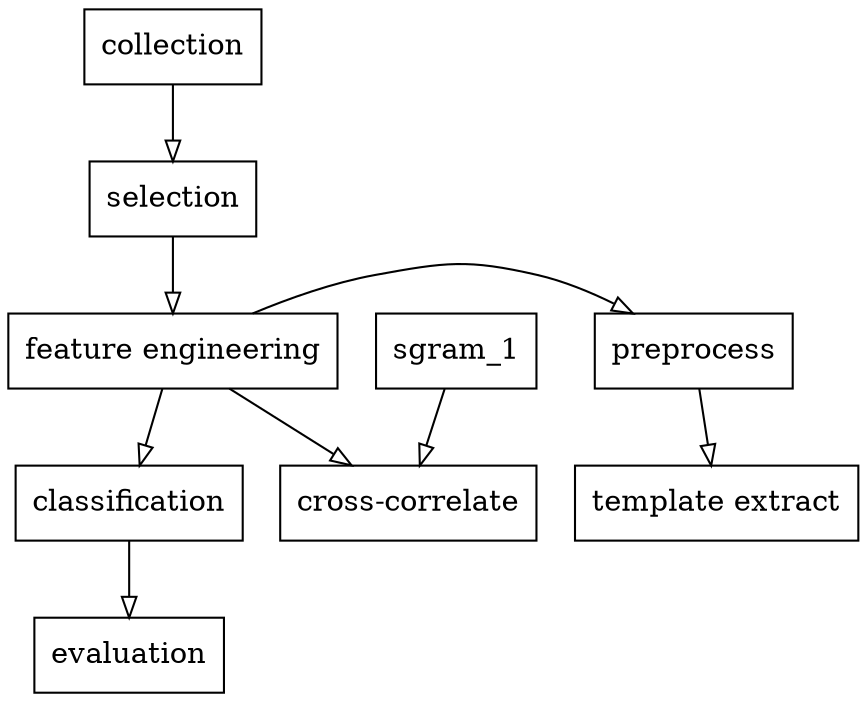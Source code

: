 digraph {
  rankdir = TB

  node [
    shape = record
  ]

  edge [
    arrowhead = empty
  ]

  collection
  selection
  fe [label="feature engineering"]
  classification
  evaluation

  collection -> selection
  selection -> fe
  fe -> classification
  classification -> evaluation

  fe_pp [label="preprocess"]
  fe_te [label="template extract"]
  fe_ccm [label="cross-correlate"]

  {rank=same fe fe_pp}

  fe -> fe_pp [length=0]
  fe -> fe_ccm
  fe_pp -> fe_te
  sgram_1 -> fe_ccm
}
